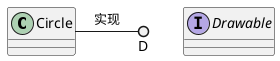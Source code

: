 @startuml
skinparam defaultFontName Microsoft YaHei
class "Circle" as C
interface "Drawable" as D
C -() D : 实现
@enduml

@startuml
skinparam defaultFontName Microsoft YaHei
class "SubClass" as S
class "SuperClass" as Sup
interface "Interface" as I
class "DependentClass" as D
class "DependClass" as Dp
S -|> Sup : 继承
S .up.|> I : 实现
Dp .left.> D : 依赖
@enduml

@startuml
skinparam defaultFontName Microsoft YaHei
class "WholeClass" as W
class "PartClass" as P
class "WholeClass_Com" as Wc
class "PartClass_Com" as Pc
W "1" *- "1..*" P : 聚合
Wc "1" *- "1..*" Pc : 组合
@enduml
